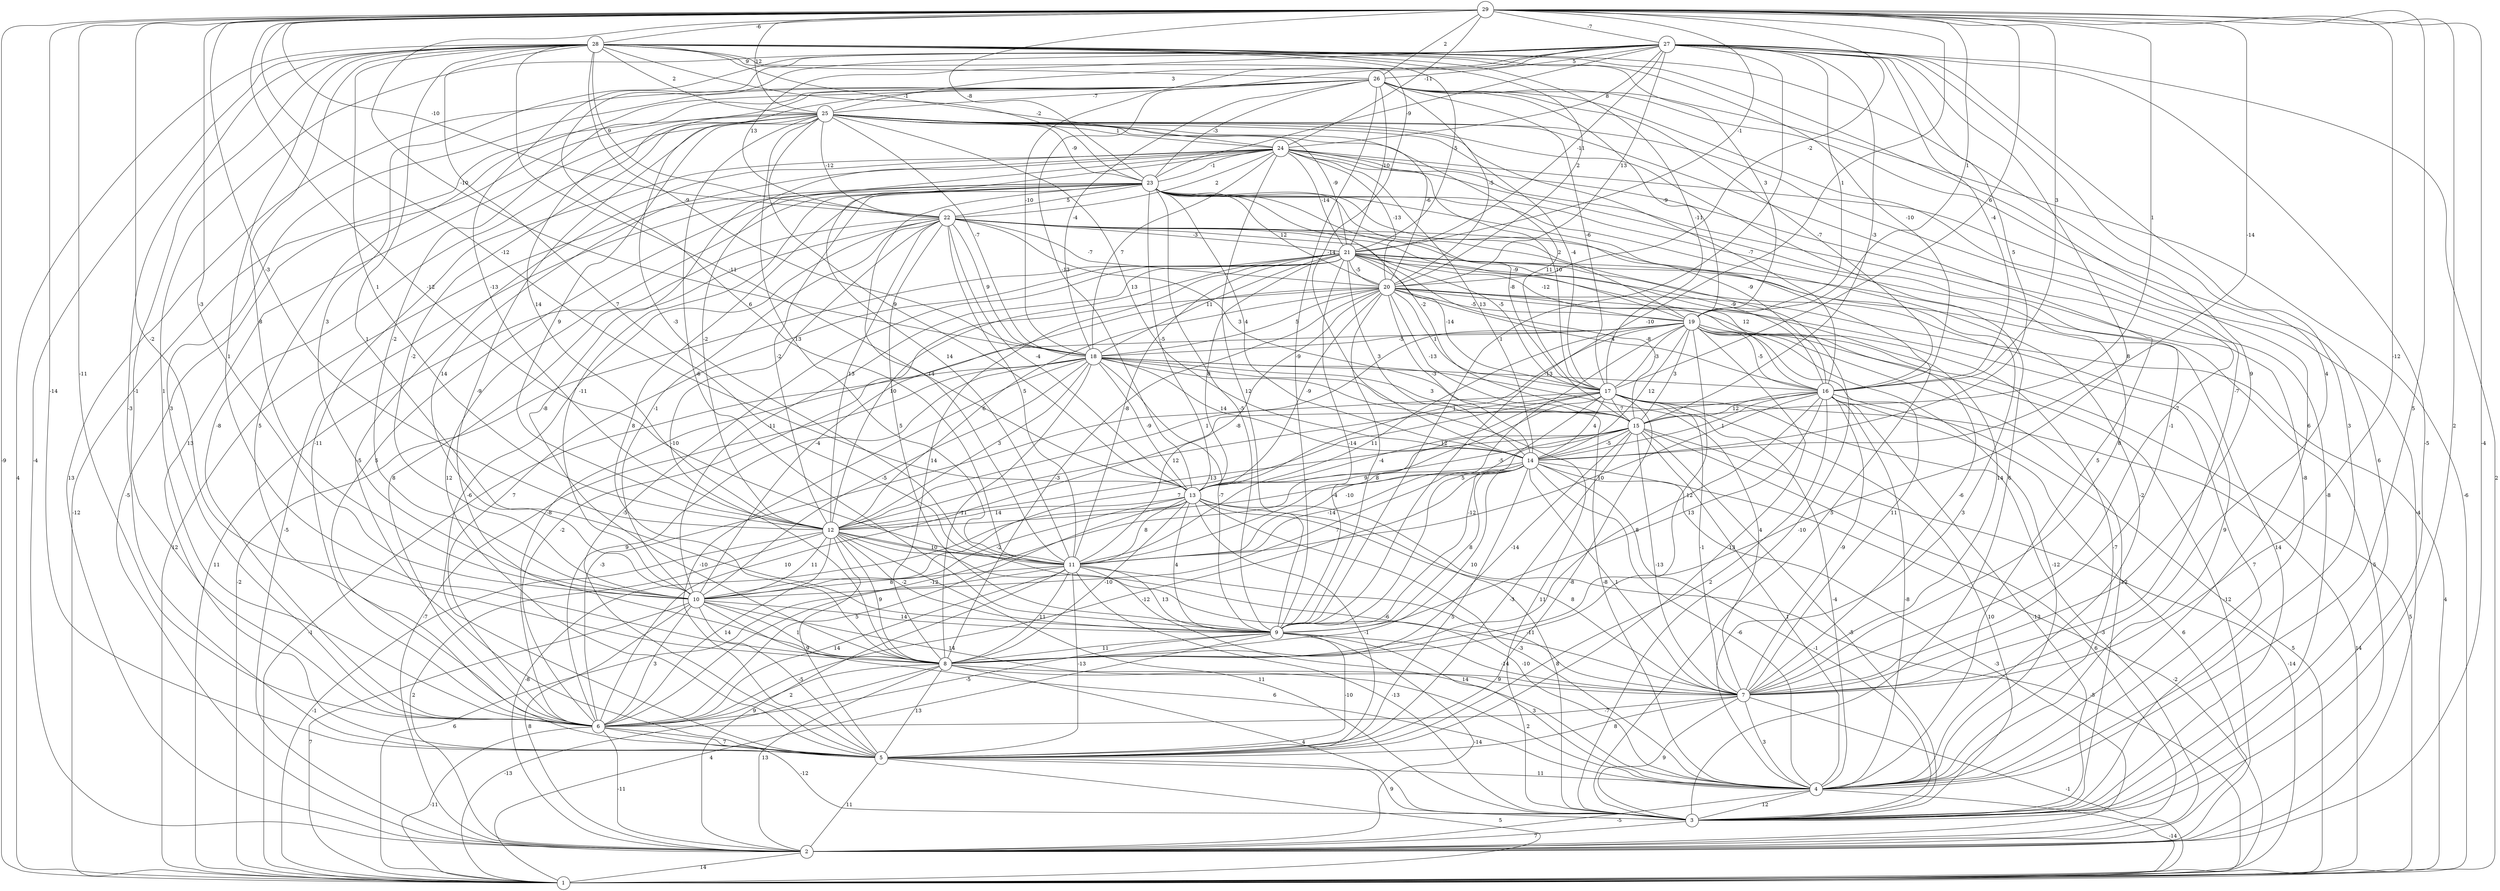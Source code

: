 graph { 
	 fontname="Helvetica,Arial,sans-serif" 
	 node [shape = circle]; 
	 29 -- 1 [label = "-9"];
	 29 -- 2 [label = "-4"];
	 29 -- 3 [label = "2"];
	 29 -- 4 [label = "5"];
	 29 -- 5 [label = "-14"];
	 29 -- 6 [label = "-11"];
	 29 -- 7 [label = "-12"];
	 29 -- 8 [label = "-2"];
	 29 -- 9 [label = "-10"];
	 29 -- 10 [label = "-3"];
	 29 -- 11 [label = "-12"];
	 29 -- 12 [label = "-3"];
	 29 -- 13 [label = "-12"];
	 29 -- 14 [label = "-14"];
	 29 -- 15 [label = "1"];
	 29 -- 16 [label = "3"];
	 29 -- 17 [label = "6"];
	 29 -- 18 [label = "-10"];
	 29 -- 19 [label = "1"];
	 29 -- 20 [label = "-2"];
	 29 -- 21 [label = "-1"];
	 29 -- 22 [label = "-10"];
	 29 -- 23 [label = "-8"];
	 29 -- 24 [label = "-11"];
	 29 -- 25 [label = "12"];
	 29 -- 26 [label = "2"];
	 29 -- 27 [label = "-7"];
	 29 -- 28 [label = "-6"];
	 28 -- 1 [label = "4"];
	 28 -- 2 [label = "-4"];
	 28 -- 4 [label = "6"];
	 28 -- 5 [label = "-3"];
	 28 -- 6 [label = "-1"];
	 28 -- 7 [label = "9"];
	 28 -- 8 [label = "1"];
	 28 -- 9 [label = "1"];
	 28 -- 10 [label = "8"];
	 28 -- 11 [label = "7"];
	 28 -- 12 [label = "1"];
	 28 -- 13 [label = "-11"];
	 28 -- 14 [label = "-14"];
	 28 -- 16 [label = "-10"];
	 28 -- 17 [label = "-11"];
	 28 -- 18 [label = "-9"];
	 28 -- 19 [label = "3"];
	 28 -- 20 [label = "2"];
	 28 -- 21 [label = "5"];
	 28 -- 22 [label = "9"];
	 28 -- 23 [label = "-2"];
	 28 -- 24 [label = "-1"];
	 28 -- 25 [label = "2"];
	 28 -- 26 [label = "9"];
	 27 -- 1 [label = "2"];
	 27 -- 3 [label = "-5"];
	 27 -- 4 [label = "3"];
	 27 -- 6 [label = "1"];
	 27 -- 7 [label = "4"];
	 27 -- 8 [label = "8"];
	 27 -- 9 [label = "1"];
	 27 -- 10 [label = "3"];
	 27 -- 11 [label = "6"];
	 27 -- 12 [label = "-13"];
	 27 -- 13 [label = "-13"];
	 27 -- 14 [label = "5"];
	 27 -- 15 [label = "-3"];
	 27 -- 16 [label = "-4"];
	 27 -- 18 [label = "-10"];
	 27 -- 19 [label = "1"];
	 27 -- 20 [label = "13"];
	 27 -- 21 [label = "-11"];
	 27 -- 22 [label = "13"];
	 27 -- 23 [label = "-9"];
	 27 -- 24 [label = "8"];
	 27 -- 25 [label = "3"];
	 27 -- 26 [label = "5"];
	 26 -- 1 [label = "-6"];
	 26 -- 2 [label = "13"];
	 26 -- 3 [label = "6"];
	 26 -- 5 [label = "5"];
	 26 -- 6 [label = "3"];
	 26 -- 7 [label = "-7"];
	 26 -- 9 [label = "-9"];
	 26 -- 10 [label = "-2"];
	 26 -- 11 [label = "-3"];
	 26 -- 12 [label = "14"];
	 26 -- 16 [label = "-7"];
	 26 -- 17 [label = "-6"];
	 26 -- 18 [label = "-4"];
	 26 -- 19 [label = "-9"];
	 26 -- 20 [label = "-5"];
	 26 -- 21 [label = "10"];
	 26 -- 23 [label = "-3"];
	 26 -- 25 [label = "-7"];
	 25 -- 1 [label = "-12"];
	 25 -- 2 [label = "-5"];
	 25 -- 3 [label = "6"];
	 25 -- 4 [label = "5"];
	 25 -- 5 [label = "13"];
	 25 -- 6 [label = "-8"];
	 25 -- 7 [label = "-7"];
	 25 -- 8 [label = "-9"];
	 25 -- 9 [label = "-6"];
	 25 -- 10 [label = "-2"];
	 25 -- 11 [label = "13"];
	 25 -- 12 [label = "9"];
	 25 -- 13 [label = "9"];
	 25 -- 14 [label = "13"];
	 25 -- 15 [label = "11"];
	 25 -- 16 [label = "-7"];
	 25 -- 17 [label = "-4"];
	 25 -- 18 [label = "-7"];
	 25 -- 20 [label = "-6"];
	 25 -- 21 [label = "-9"];
	 25 -- 22 [label = "-12"];
	 25 -- 23 [label = "-9"];
	 25 -- 24 [label = "1"];
	 24 -- 2 [label = "-4"];
	 24 -- 3 [label = "-8"];
	 24 -- 4 [label = "-8"];
	 24 -- 5 [label = "-5"];
	 24 -- 6 [label = "-11"];
	 24 -- 7 [label = "-1"];
	 24 -- 8 [label = "-8"];
	 24 -- 9 [label = "12"];
	 24 -- 10 [label = "14"];
	 24 -- 11 [label = "14"];
	 24 -- 12 [label = "-2"];
	 24 -- 14 [label = "13"];
	 24 -- 17 [label = "10"];
	 24 -- 18 [label = "7"];
	 24 -- 20 [label = "-13"];
	 24 -- 21 [label = "-14"];
	 24 -- 22 [label = "2"];
	 24 -- 23 [label = "-1"];
	 23 -- 1 [label = "12"];
	 23 -- 2 [label = "-5"];
	 23 -- 3 [label = "5"];
	 23 -- 4 [label = "-2"];
	 23 -- 5 [label = "12"];
	 23 -- 6 [label = "5"];
	 23 -- 7 [label = "8"];
	 23 -- 8 [label = "8"];
	 23 -- 9 [label = "-5"];
	 23 -- 10 [label = "-11"];
	 23 -- 11 [label = "14"];
	 23 -- 12 [label = "-2"];
	 23 -- 13 [label = "-5"];
	 23 -- 14 [label = "4"];
	 23 -- 15 [label = "-2"];
	 23 -- 16 [label = "-9"];
	 23 -- 17 [label = "-8"];
	 23 -- 19 [label = "2"];
	 23 -- 20 [label = "12"];
	 23 -- 22 [label = "5"];
	 22 -- 1 [label = "11"];
	 22 -- 3 [label = "-10"];
	 22 -- 4 [label = "3"];
	 22 -- 5 [label = "-6"];
	 22 -- 6 [label = "8"];
	 22 -- 8 [label = "-10"];
	 22 -- 9 [label = "5"];
	 22 -- 10 [label = "-1"];
	 22 -- 11 [label = "5"];
	 22 -- 12 [label = "13"];
	 22 -- 13 [label = "-4"];
	 22 -- 15 [label = "3"];
	 22 -- 16 [label = "-9"];
	 22 -- 17 [label = "-5"];
	 22 -- 18 [label = "9"];
	 22 -- 19 [label = "-9"];
	 22 -- 20 [label = "-7"];
	 22 -- 21 [label = "-3"];
	 21 -- 1 [label = "-2"];
	 21 -- 2 [label = "5"];
	 21 -- 3 [label = "14"];
	 21 -- 4 [label = "9"];
	 21 -- 5 [label = "-5"];
	 21 -- 6 [label = "7"];
	 21 -- 7 [label = "14"];
	 21 -- 8 [label = "14"];
	 21 -- 9 [label = "-14"];
	 21 -- 10 [label = "-11"];
	 21 -- 11 [label = "-8"];
	 21 -- 12 [label = "10"];
	 21 -- 13 [label = "8"];
	 21 -- 14 [label = "3"];
	 21 -- 15 [label = "-8"];
	 21 -- 16 [label = "12"];
	 21 -- 17 [label = "-14"];
	 21 -- 18 [label = "11"];
	 21 -- 19 [label = "-12"];
	 21 -- 20 [label = "-5"];
	 20 -- 1 [label = "4"];
	 20 -- 3 [label = "7"];
	 20 -- 4 [label = "-7"];
	 20 -- 6 [label = "-8"];
	 20 -- 7 [label = "-6"];
	 20 -- 8 [label = "-3"];
	 20 -- 9 [label = "-4"];
	 20 -- 10 [label = "-4"];
	 20 -- 11 [label = "-8"];
	 20 -- 12 [label = "6"];
	 20 -- 13 [label = "-9"];
	 20 -- 14 [label = "-3"];
	 20 -- 15 [label = "-13"];
	 20 -- 16 [label = "4"];
	 20 -- 17 [label = "1"];
	 20 -- 18 [label = "5"];
	 20 -- 19 [label = "-5"];
	 19 -- 1 [label = "5"];
	 19 -- 2 [label = "-12"];
	 19 -- 3 [label = "-12"];
	 19 -- 4 [label = "-12"];
	 19 -- 5 [label = "13"];
	 19 -- 6 [label = "-2"];
	 19 -- 7 [label = "11"];
	 19 -- 8 [label = "12"];
	 19 -- 9 [label = "5"];
	 19 -- 11 [label = "11"];
	 19 -- 12 [label = "1"];
	 19 -- 13 [label = "1"];
	 19 -- 14 [label = "12"];
	 19 -- 15 [label = "3"];
	 19 -- 16 [label = "-5"];
	 19 -- 17 [label = "-3"];
	 19 -- 18 [label = "-5"];
	 18 -- 1 [label = "-1"];
	 18 -- 2 [label = "-7"];
	 18 -- 3 [label = "11"];
	 18 -- 4 [label = "-8"];
	 18 -- 5 [label = "-10"];
	 18 -- 6 [label = "9"];
	 18 -- 7 [label = "4"];
	 18 -- 8 [label = "-11"];
	 18 -- 9 [label = "-7"];
	 18 -- 10 [label = "-5"];
	 18 -- 12 [label = "3"];
	 18 -- 13 [label = "-9"];
	 18 -- 14 [label = "14"];
	 18 -- 15 [label = "3"];
	 18 -- 16 [label = "-13"];
	 17 -- 1 [label = "14"];
	 17 -- 2 [label = "-3"];
	 17 -- 3 [label = "10"];
	 17 -- 4 [label = "-4"];
	 17 -- 5 [label = "-8"];
	 17 -- 6 [label = "-3"];
	 17 -- 7 [label = "-1"];
	 17 -- 9 [label = "-12"];
	 17 -- 10 [label = "7"];
	 17 -- 11 [label = "8"];
	 17 -- 12 [label = "12"];
	 17 -- 13 [label = "12"];
	 17 -- 14 [label = "4"];
	 17 -- 15 [label = "7"];
	 16 -- 1 [label = "5"];
	 16 -- 2 [label = "6"];
	 16 -- 3 [label = "-13"];
	 16 -- 4 [label = "-8"];
	 16 -- 5 [label = "2"];
	 16 -- 6 [label = "10"];
	 16 -- 7 [label = "-9"];
	 16 -- 8 [label = "8"];
	 16 -- 9 [label = "13"];
	 16 -- 11 [label = "10"];
	 16 -- 14 [label = "1"];
	 16 -- 15 [label = "12"];
	 15 -- 1 [label = "-14"];
	 15 -- 2 [label = "6"];
	 15 -- 3 [label = "-5"];
	 15 -- 4 [label = "1"];
	 15 -- 5 [label = "-3"];
	 15 -- 6 [label = "-12"];
	 15 -- 7 [label = "-13"];
	 15 -- 8 [label = "-14"];
	 15 -- 11 [label = "-10"];
	 15 -- 12 [label = "-13"];
	 15 -- 13 [label = "-5"];
	 15 -- 14 [label = "-5"];
	 14 -- 1 [label = "-2"];
	 14 -- 2 [label = "-3"];
	 14 -- 3 [label = "-1"];
	 14 -- 4 [label = "-6"];
	 14 -- 5 [label = "5"];
	 14 -- 6 [label = "-12"];
	 14 -- 7 [label = "1"];
	 14 -- 8 [label = "10"];
	 14 -- 9 [label = "8"];
	 14 -- 10 [label = "7"];
	 14 -- 11 [label = "-14"];
	 14 -- 12 [label = "-4"];
	 14 -- 13 [label = "9"];
	 13 -- 1 [label = "-5"];
	 13 -- 2 [label = "-8"];
	 13 -- 3 [label = "8"];
	 13 -- 4 [label = "-3"];
	 13 -- 5 [label = "-1"];
	 13 -- 6 [label = "5"];
	 13 -- 7 [label = "8"];
	 13 -- 8 [label = "-10"];
	 13 -- 9 [label = "4"];
	 13 -- 10 [label = "-2"];
	 13 -- 11 [label = "8"];
	 13 -- 12 [label = "14"];
	 12 -- 1 [label = "-1"];
	 12 -- 2 [label = "2"];
	 12 -- 3 [label = "11"];
	 12 -- 4 [label = "-10"];
	 12 -- 5 [label = "9"];
	 12 -- 6 [label = "14"];
	 12 -- 7 [label = "-6"];
	 12 -- 8 [label = "9"];
	 12 -- 9 [label = "-2"];
	 12 -- 10 [label = "11"];
	 12 -- 11 [label = "10"];
	 11 -- 1 [label = "6"];
	 11 -- 2 [label = "9"];
	 11 -- 3 [label = "-13"];
	 11 -- 4 [label = "14"];
	 11 -- 5 [label = "-13"];
	 11 -- 6 [label = "14"];
	 11 -- 7 [label = "-11"];
	 11 -- 8 [label = "11"];
	 11 -- 9 [label = "13"];
	 11 -- 10 [label = "8"];
	 10 -- 1 [label = "7"];
	 10 -- 2 [label = "8"];
	 10 -- 4 [label = "6"];
	 10 -- 5 [label = "-5"];
	 10 -- 6 [label = "3"];
	 10 -- 7 [label = "14"];
	 10 -- 8 [label = "1"];
	 10 -- 9 [label = "14"];
	 9 -- 1 [label = "4"];
	 9 -- 2 [label = "-14"];
	 9 -- 4 [label = "3"];
	 9 -- 5 [label = "-10"];
	 9 -- 6 [label = "-5"];
	 9 -- 7 [label = "-14"];
	 9 -- 8 [label = "11"];
	 8 -- 1 [label = "-13"];
	 8 -- 2 [label = "13"];
	 8 -- 3 [label = "4"];
	 8 -- 4 [label = "2"];
	 8 -- 5 [label = "13"];
	 8 -- 6 [label = "2"];
	 8 -- 7 [label = "9"];
	 7 -- 1 [label = "-1"];
	 7 -- 3 [label = "9"];
	 7 -- 4 [label = "3"];
	 7 -- 5 [label = "8"];
	 7 -- 6 [label = "-7"];
	 6 -- 1 [label = "-11"];
	 6 -- 2 [label = "-11"];
	 6 -- 3 [label = "-12"];
	 6 -- 5 [label = "7"];
	 5 -- 1 [label = "5"];
	 5 -- 2 [label = "11"];
	 5 -- 3 [label = "9"];
	 5 -- 4 [label = "11"];
	 4 -- 1 [label = "-14"];
	 4 -- 2 [label = "-5"];
	 4 -- 3 [label = "12"];
	 3 -- 2 [label = "7"];
	 2 -- 1 [label = "14"];
	 1;
	 2;
	 3;
	 4;
	 5;
	 6;
	 7;
	 8;
	 9;
	 10;
	 11;
	 12;
	 13;
	 14;
	 15;
	 16;
	 17;
	 18;
	 19;
	 20;
	 21;
	 22;
	 23;
	 24;
	 25;
	 26;
	 27;
	 28;
	 29;
}
